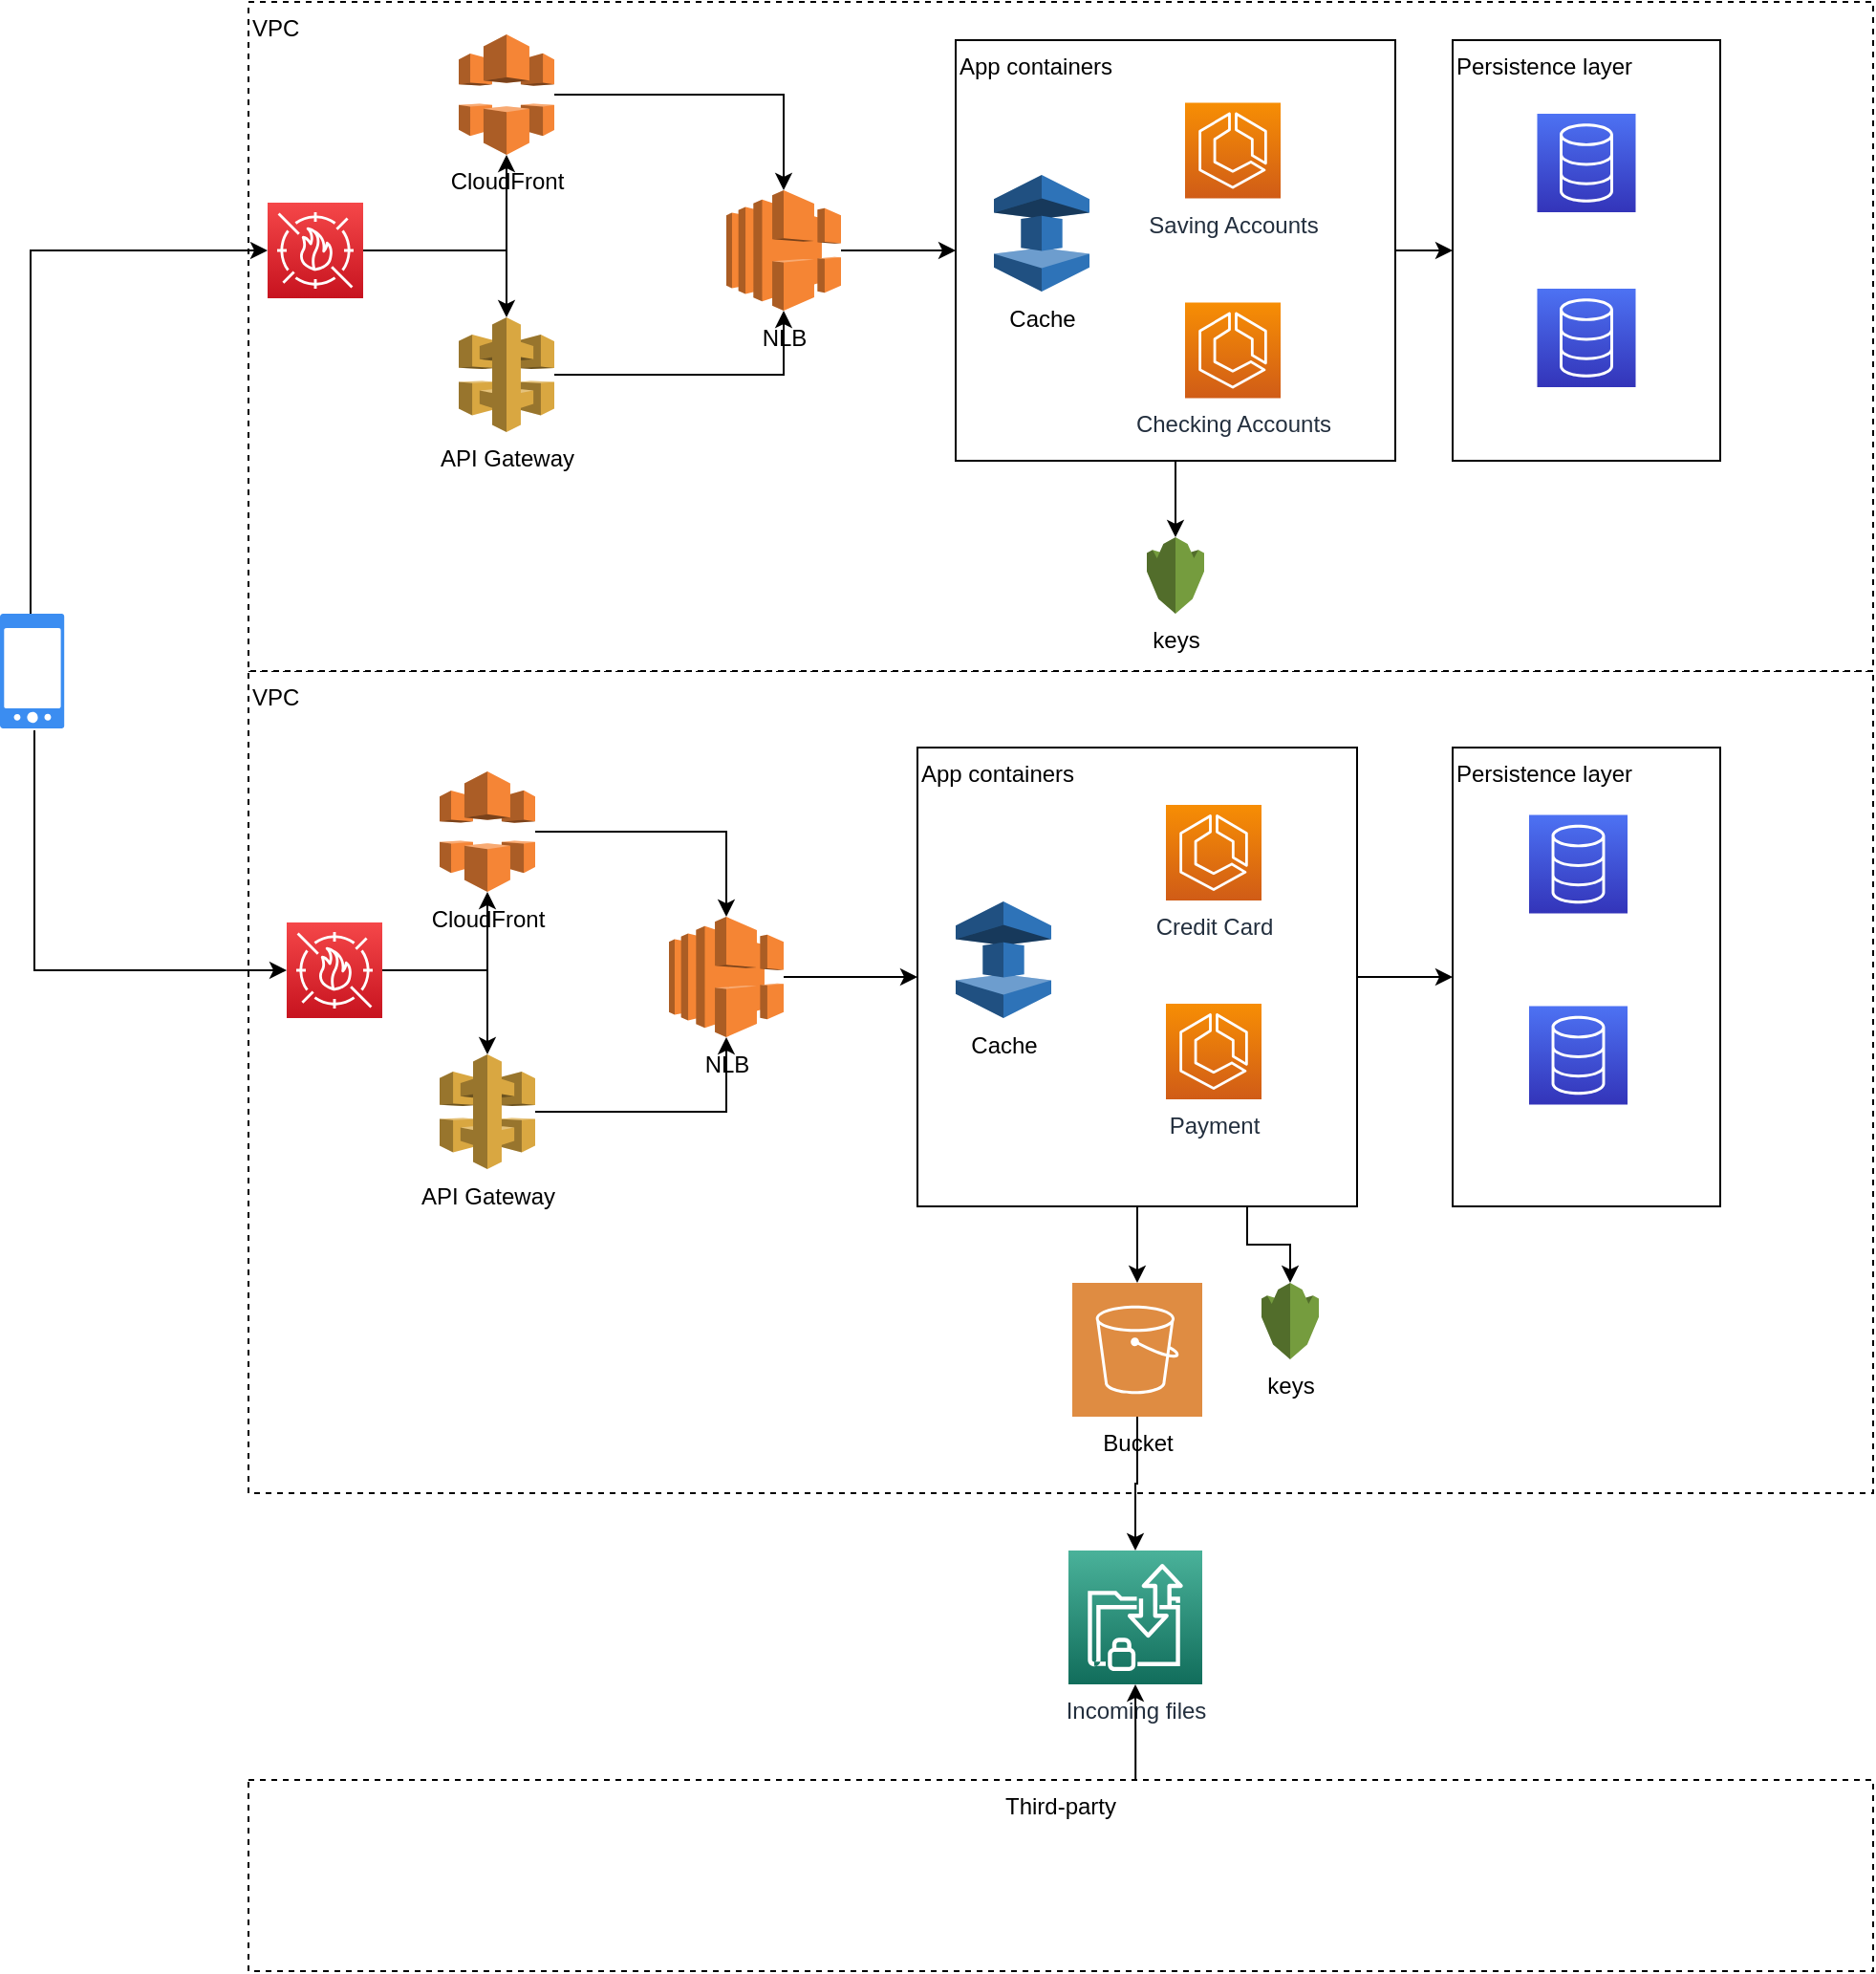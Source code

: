 <mxfile version="20.8.16" type="github">
  <diagram id="5bzbKDXPPmBTwJNbyLpx" name="Página-1">
    <mxGraphModel dx="1362" dy="769" grid="1" gridSize="10" guides="1" tooltips="1" connect="1" arrows="1" fold="1" page="0" pageScale="1" pageWidth="827" pageHeight="1169" math="0" shadow="0">
      <root>
        <mxCell id="0" />
        <mxCell id="1" parent="0" />
        <mxCell id="rhNm14BsYkUtB-FH_xdw-1" value="VPC" style="rounded=0;whiteSpace=wrap;html=1;verticalAlign=top;dashed=1;align=left;" parent="1" vertex="1">
          <mxGeometry x="140" y="490" width="850" height="430" as="geometry" />
        </mxCell>
        <mxCell id="9ftaW-9AjqoJVhmIAfhh-5" value="VPC" style="rounded=0;whiteSpace=wrap;html=1;verticalAlign=top;dashed=1;align=left;" parent="1" vertex="1">
          <mxGeometry x="140" y="140" width="850" height="350" as="geometry" />
        </mxCell>
        <mxCell id="rhNm14BsYkUtB-FH_xdw-19" style="edgeStyle=orthogonalEdgeStyle;rounded=0;orthogonalLoop=1;jettySize=auto;html=1;entryX=0;entryY=0.5;entryDx=0;entryDy=0;entryPerimeter=0;exitX=0.536;exitY=1.017;exitDx=0;exitDy=0;exitPerimeter=0;" parent="1" source="9ftaW-9AjqoJVhmIAfhh-1" target="rhNm14BsYkUtB-FH_xdw-18" edge="1">
          <mxGeometry relative="1" as="geometry" />
        </mxCell>
        <mxCell id="HG0-ayHvn7cH8IdB8Elm-4" style="edgeStyle=orthogonalEdgeStyle;rounded=0;orthogonalLoop=1;jettySize=auto;html=1;entryX=0;entryY=0.5;entryDx=0;entryDy=0;entryPerimeter=0;exitX=0.476;exitY=0.017;exitDx=0;exitDy=0;exitPerimeter=0;" edge="1" parent="1" source="9ftaW-9AjqoJVhmIAfhh-1" target="HG0-ayHvn7cH8IdB8Elm-1">
          <mxGeometry relative="1" as="geometry" />
        </mxCell>
        <mxCell id="9ftaW-9AjqoJVhmIAfhh-1" value="" style="sketch=0;html=1;aspect=fixed;strokeColor=none;shadow=0;align=center;verticalAlign=top;fillColor=#3B8DF1;shape=mxgraph.gcp2.phone_android" parent="1" vertex="1">
          <mxGeometry x="10" y="460" width="33.6" height="60" as="geometry" />
        </mxCell>
        <mxCell id="HG0-ayHvn7cH8IdB8Elm-5" style="edgeStyle=orthogonalEdgeStyle;rounded=0;orthogonalLoop=1;jettySize=auto;html=1;" edge="1" parent="1" source="9ftaW-9AjqoJVhmIAfhh-2" target="9ftaW-9AjqoJVhmIAfhh-6">
          <mxGeometry relative="1" as="geometry" />
        </mxCell>
        <mxCell id="9ftaW-9AjqoJVhmIAfhh-2" value="CloudFront" style="outlineConnect=0;dashed=0;verticalLabelPosition=bottom;verticalAlign=top;align=center;html=1;shape=mxgraph.aws3.cloudfront;fillColor=#F58536;gradientColor=none;" parent="1" vertex="1">
          <mxGeometry x="250" y="157" width="50" height="63" as="geometry" />
        </mxCell>
        <mxCell id="9ftaW-9AjqoJVhmIAfhh-17" style="edgeStyle=orthogonalEdgeStyle;rounded=0;orthogonalLoop=1;jettySize=auto;html=1;" parent="1" source="9ftaW-9AjqoJVhmIAfhh-6" target="9ftaW-9AjqoJVhmIAfhh-13" edge="1">
          <mxGeometry relative="1" as="geometry" />
        </mxCell>
        <mxCell id="9ftaW-9AjqoJVhmIAfhh-6" value="NLB" style="outlineConnect=0;dashed=0;verticalLabelPosition=bottom;verticalAlign=top;align=center;html=1;shape=mxgraph.aws3.elastic_load_balancing;fillColor=#F58534;gradientColor=none;" parent="1" vertex="1">
          <mxGeometry x="390" y="238.5" width="60" height="63" as="geometry" />
        </mxCell>
        <mxCell id="HG0-ayHvn7cH8IdB8Elm-6" style="edgeStyle=orthogonalEdgeStyle;rounded=0;orthogonalLoop=1;jettySize=auto;html=1;entryX=0.5;entryY=1;entryDx=0;entryDy=0;entryPerimeter=0;" edge="1" parent="1" source="9ftaW-9AjqoJVhmIAfhh-7" target="9ftaW-9AjqoJVhmIAfhh-6">
          <mxGeometry relative="1" as="geometry" />
        </mxCell>
        <mxCell id="9ftaW-9AjqoJVhmIAfhh-7" value="API Gateway" style="outlineConnect=0;dashed=0;verticalLabelPosition=bottom;verticalAlign=top;align=center;html=1;shape=mxgraph.aws3.api_gateway;fillColor=#D9A741;gradientColor=none;" parent="1" vertex="1">
          <mxGeometry x="250" y="305" width="50" height="60" as="geometry" />
        </mxCell>
        <mxCell id="9ftaW-9AjqoJVhmIAfhh-22" style="edgeStyle=orthogonalEdgeStyle;rounded=0;orthogonalLoop=1;jettySize=auto;html=1;entryX=0;entryY=0.5;entryDx=0;entryDy=0;" parent="1" source="9ftaW-9AjqoJVhmIAfhh-13" target="9ftaW-9AjqoJVhmIAfhh-18" edge="1">
          <mxGeometry relative="1" as="geometry" />
        </mxCell>
        <mxCell id="rhNm14BsYkUtB-FH_xdw-29" style="edgeStyle=orthogonalEdgeStyle;rounded=0;orthogonalLoop=1;jettySize=auto;html=1;" parent="1" source="9ftaW-9AjqoJVhmIAfhh-13" target="rhNm14BsYkUtB-FH_xdw-28" edge="1">
          <mxGeometry relative="1" as="geometry" />
        </mxCell>
        <mxCell id="9ftaW-9AjqoJVhmIAfhh-13" value="&lt;div&gt;App containers&lt;br&gt;&lt;/div&gt;" style="rounded=0;whiteSpace=wrap;html=1;align=left;verticalAlign=top;" parent="1" vertex="1">
          <mxGeometry x="510" y="160" width="230" height="220" as="geometry" />
        </mxCell>
        <mxCell id="9ftaW-9AjqoJVhmIAfhh-12" value="Cache" style="outlineConnect=0;dashed=0;verticalLabelPosition=bottom;verticalAlign=top;align=center;html=1;shape=mxgraph.aws3.elasticache;fillColor=#2E73B8;gradientColor=none;" parent="1" vertex="1">
          <mxGeometry x="530" y="230.5" width="50" height="61" as="geometry" />
        </mxCell>
        <mxCell id="9ftaW-9AjqoJVhmIAfhh-14" value="Saving Accounts" style="sketch=0;points=[[0,0,0],[0.25,0,0],[0.5,0,0],[0.75,0,0],[1,0,0],[0,1,0],[0.25,1,0],[0.5,1,0],[0.75,1,0],[1,1,0],[0,0.25,0],[0,0.5,0],[0,0.75,0],[1,0.25,0],[1,0.5,0],[1,0.75,0]];outlineConnect=0;fontColor=#232F3E;gradientColor=#F78E04;gradientDirection=north;fillColor=#D05C17;strokeColor=#ffffff;dashed=0;verticalLabelPosition=bottom;verticalAlign=top;align=center;html=1;fontSize=12;fontStyle=0;aspect=fixed;shape=mxgraph.aws4.resourceIcon;resIcon=mxgraph.aws4.ecs;" parent="1" vertex="1">
          <mxGeometry x="630" y="192.75" width="50" height="50" as="geometry" />
        </mxCell>
        <mxCell id="9ftaW-9AjqoJVhmIAfhh-15" value="Checking Accounts" style="sketch=0;points=[[0,0,0],[0.25,0,0],[0.5,0,0],[0.75,0,0],[1,0,0],[0,1,0],[0.25,1,0],[0.5,1,0],[0.75,1,0],[1,1,0],[0,0.25,0],[0,0.5,0],[0,0.75,0],[1,0.25,0],[1,0.5,0],[1,0.75,0]];outlineConnect=0;fontColor=#232F3E;gradientColor=#F78E04;gradientDirection=north;fillColor=#D05C17;strokeColor=#ffffff;dashed=0;verticalLabelPosition=bottom;verticalAlign=top;align=center;html=1;fontSize=12;fontStyle=0;aspect=fixed;shape=mxgraph.aws4.resourceIcon;resIcon=mxgraph.aws4.ecs;" parent="1" vertex="1">
          <mxGeometry x="630" y="297.25" width="50" height="50" as="geometry" />
        </mxCell>
        <mxCell id="9ftaW-9AjqoJVhmIAfhh-18" value="Persistence layer" style="rounded=0;whiteSpace=wrap;html=1;align=left;verticalAlign=top;" parent="1" vertex="1">
          <mxGeometry x="770" y="160" width="140" height="220" as="geometry" />
        </mxCell>
        <mxCell id="9ftaW-9AjqoJVhmIAfhh-19" value="" style="sketch=0;points=[[0,0,0],[0.25,0,0],[0.5,0,0],[0.75,0,0],[1,0,0],[0,1,0],[0.25,1,0],[0.5,1,0],[0.75,1,0],[1,1,0],[0,0.25,0],[0,0.5,0],[0,0.75,0],[1,0.25,0],[1,0.5,0],[1,0.75,0]];outlineConnect=0;fontColor=#232F3E;gradientColor=#4D72F3;gradientDirection=north;fillColor=#3334B9;strokeColor=#ffffff;dashed=0;verticalLabelPosition=bottom;verticalAlign=top;align=center;html=1;fontSize=12;fontStyle=0;aspect=fixed;shape=mxgraph.aws4.resourceIcon;resIcon=mxgraph.aws4.database;" parent="1" vertex="1">
          <mxGeometry x="814.25" y="198.5" width="51.5" height="51.5" as="geometry" />
        </mxCell>
        <mxCell id="9ftaW-9AjqoJVhmIAfhh-20" value="" style="sketch=0;points=[[0,0,0],[0.25,0,0],[0.5,0,0],[0.75,0,0],[1,0,0],[0,1,0],[0.25,1,0],[0.5,1,0],[0.75,1,0],[1,1,0],[0,0.25,0],[0,0.5,0],[0,0.75,0],[1,0.25,0],[1,0.5,0],[1,0.75,0]];outlineConnect=0;fontColor=#232F3E;gradientColor=#4D72F3;gradientDirection=north;fillColor=#3334B9;strokeColor=#ffffff;dashed=0;verticalLabelPosition=bottom;verticalAlign=top;align=center;html=1;fontSize=12;fontStyle=0;aspect=fixed;shape=mxgraph.aws4.resourceIcon;resIcon=mxgraph.aws4.database;" parent="1" vertex="1">
          <mxGeometry x="814.25" y="290" width="51.5" height="51.5" as="geometry" />
        </mxCell>
        <mxCell id="rhNm14BsYkUtB-FH_xdw-8" style="edgeStyle=orthogonalEdgeStyle;rounded=0;orthogonalLoop=1;jettySize=auto;html=1;" parent="1" source="rhNm14BsYkUtB-FH_xdw-4" target="rhNm14BsYkUtB-FH_xdw-9" edge="1">
          <mxGeometry relative="1" as="geometry" />
        </mxCell>
        <mxCell id="rhNm14BsYkUtB-FH_xdw-17" style="edgeStyle=orthogonalEdgeStyle;rounded=0;orthogonalLoop=1;jettySize=auto;html=1;" parent="1" source="rhNm14BsYkUtB-FH_xdw-4" target="rhNm14BsYkUtB-FH_xdw-14" edge="1">
          <mxGeometry relative="1" as="geometry" />
        </mxCell>
        <mxCell id="rhNm14BsYkUtB-FH_xdw-31" style="edgeStyle=orthogonalEdgeStyle;rounded=0;orthogonalLoop=1;jettySize=auto;html=1;exitX=0.75;exitY=1;exitDx=0;exitDy=0;" parent="1" source="rhNm14BsYkUtB-FH_xdw-4" target="rhNm14BsYkUtB-FH_xdw-30" edge="1">
          <mxGeometry relative="1" as="geometry" />
        </mxCell>
        <mxCell id="rhNm14BsYkUtB-FH_xdw-4" value="&lt;div&gt;App containers&lt;br&gt;&lt;/div&gt;" style="rounded=0;whiteSpace=wrap;html=1;align=left;verticalAlign=top;" parent="1" vertex="1">
          <mxGeometry x="490" y="530" width="230" height="240" as="geometry" />
        </mxCell>
        <mxCell id="rhNm14BsYkUtB-FH_xdw-5" value="Cache" style="outlineConnect=0;dashed=0;verticalLabelPosition=bottom;verticalAlign=top;align=center;html=1;shape=mxgraph.aws3.elasticache;fillColor=#2E73B8;gradientColor=none;" parent="1" vertex="1">
          <mxGeometry x="510" y="610.5" width="50" height="61" as="geometry" />
        </mxCell>
        <mxCell id="rhNm14BsYkUtB-FH_xdw-6" value="Credit Card" style="sketch=0;points=[[0,0,0],[0.25,0,0],[0.5,0,0],[0.75,0,0],[1,0,0],[0,1,0],[0.25,1,0],[0.5,1,0],[0.75,1,0],[1,1,0],[0,0.25,0],[0,0.5,0],[0,0.75,0],[1,0.25,0],[1,0.5,0],[1,0.75,0]];outlineConnect=0;fontColor=#232F3E;gradientColor=#F78E04;gradientDirection=north;fillColor=#D05C17;strokeColor=#ffffff;dashed=0;verticalLabelPosition=bottom;verticalAlign=top;align=center;html=1;fontSize=12;fontStyle=0;aspect=fixed;shape=mxgraph.aws4.resourceIcon;resIcon=mxgraph.aws4.ecs;" parent="1" vertex="1">
          <mxGeometry x="620" y="560" width="50" height="50" as="geometry" />
        </mxCell>
        <mxCell id="rhNm14BsYkUtB-FH_xdw-7" value="Payment" style="sketch=0;points=[[0,0,0],[0.25,0,0],[0.5,0,0],[0.75,0,0],[1,0,0],[0,1,0],[0.25,1,0],[0.5,1,0],[0.75,1,0],[1,1,0],[0,0.25,0],[0,0.5,0],[0,0.75,0],[1,0.25,0],[1,0.5,0],[1,0.75,0]];outlineConnect=0;fontColor=#232F3E;gradientColor=#F78E04;gradientDirection=north;fillColor=#D05C17;strokeColor=#ffffff;dashed=0;verticalLabelPosition=bottom;verticalAlign=top;align=center;html=1;fontSize=12;fontStyle=0;aspect=fixed;shape=mxgraph.aws4.resourceIcon;resIcon=mxgraph.aws4.ecs;" parent="1" vertex="1">
          <mxGeometry x="620" y="664" width="50" height="50" as="geometry" />
        </mxCell>
        <mxCell id="rhNm14BsYkUtB-FH_xdw-11" style="edgeStyle=orthogonalEdgeStyle;rounded=0;orthogonalLoop=1;jettySize=auto;html=1;" parent="1" source="rhNm14BsYkUtB-FH_xdw-9" target="rhNm14BsYkUtB-FH_xdw-10" edge="1">
          <mxGeometry relative="1" as="geometry" />
        </mxCell>
        <mxCell id="rhNm14BsYkUtB-FH_xdw-9" value="Bucket" style="sketch=0;pointerEvents=1;shadow=0;dashed=0;html=1;strokeColor=none;fillColor=#DF8C42;labelPosition=center;verticalLabelPosition=bottom;verticalAlign=top;align=center;outlineConnect=0;shape=mxgraph.veeam2.aws_s3;" parent="1" vertex="1">
          <mxGeometry x="571" y="810" width="68" height="70" as="geometry" />
        </mxCell>
        <mxCell id="rhNm14BsYkUtB-FH_xdw-10" value="Incoming files" style="sketch=0;points=[[0,0,0],[0.25,0,0],[0.5,0,0],[0.75,0,0],[1,0,0],[0,1,0],[0.25,1,0],[0.5,1,0],[0.75,1,0],[1,1,0],[0,0.25,0],[0,0.5,0],[0,0.75,0],[1,0.25,0],[1,0.5,0],[1,0.75,0]];outlineConnect=0;fontColor=#232F3E;gradientColor=#4AB29A;gradientDirection=north;fillColor=#116D5B;strokeColor=#ffffff;dashed=0;verticalLabelPosition=bottom;verticalAlign=top;align=center;html=1;fontSize=12;fontStyle=0;aspect=fixed;shape=mxgraph.aws4.resourceIcon;resIcon=mxgraph.aws4.transfer_for_sftp;" parent="1" vertex="1">
          <mxGeometry x="569" y="950" width="70" height="70" as="geometry" />
        </mxCell>
        <mxCell id="rhNm14BsYkUtB-FH_xdw-13" style="edgeStyle=orthogonalEdgeStyle;rounded=0;orthogonalLoop=1;jettySize=auto;html=1;entryX=0.5;entryY=1;entryDx=0;entryDy=0;entryPerimeter=0;exitX=0.546;exitY=0.01;exitDx=0;exitDy=0;exitPerimeter=0;" parent="1" source="rhNm14BsYkUtB-FH_xdw-12" target="rhNm14BsYkUtB-FH_xdw-10" edge="1">
          <mxGeometry relative="1" as="geometry" />
        </mxCell>
        <mxCell id="rhNm14BsYkUtB-FH_xdw-12" value="Third-party" style="rounded=0;whiteSpace=wrap;html=1;verticalAlign=top;dashed=1;" parent="1" vertex="1">
          <mxGeometry x="140" y="1070" width="850" height="100" as="geometry" />
        </mxCell>
        <mxCell id="rhNm14BsYkUtB-FH_xdw-14" value="Persistence layer" style="rounded=0;whiteSpace=wrap;html=1;align=left;verticalAlign=top;" parent="1" vertex="1">
          <mxGeometry x="770" y="530" width="140" height="240" as="geometry" />
        </mxCell>
        <mxCell id="rhNm14BsYkUtB-FH_xdw-15" value="" style="sketch=0;points=[[0,0,0],[0.25,0,0],[0.5,0,0],[0.75,0,0],[1,0,0],[0,1,0],[0.25,1,0],[0.5,1,0],[0.75,1,0],[1,1,0],[0,0.25,0],[0,0.5,0],[0,0.75,0],[1,0.25,0],[1,0.5,0],[1,0.75,0]];outlineConnect=0;fontColor=#232F3E;gradientColor=#4D72F3;gradientDirection=north;fillColor=#3334B9;strokeColor=#ffffff;dashed=0;verticalLabelPosition=bottom;verticalAlign=top;align=center;html=1;fontSize=12;fontStyle=0;aspect=fixed;shape=mxgraph.aws4.resourceIcon;resIcon=mxgraph.aws4.database;" parent="1" vertex="1">
          <mxGeometry x="810" y="565.25" width="51.5" height="51.5" as="geometry" />
        </mxCell>
        <mxCell id="rhNm14BsYkUtB-FH_xdw-16" value="" style="sketch=0;points=[[0,0,0],[0.25,0,0],[0.5,0,0],[0.75,0,0],[1,0,0],[0,1,0],[0.25,1,0],[0.5,1,0],[0.75,1,0],[1,1,0],[0,0.25,0],[0,0.5,0],[0,0.75,0],[1,0.25,0],[1,0.5,0],[1,0.75,0]];outlineConnect=0;fontColor=#232F3E;gradientColor=#4D72F3;gradientDirection=north;fillColor=#3334B9;strokeColor=#ffffff;dashed=0;verticalLabelPosition=bottom;verticalAlign=top;align=center;html=1;fontSize=12;fontStyle=0;aspect=fixed;shape=mxgraph.aws4.resourceIcon;resIcon=mxgraph.aws4.database;" parent="1" vertex="1">
          <mxGeometry x="810" y="665.25" width="51.5" height="51.5" as="geometry" />
        </mxCell>
        <mxCell id="rhNm14BsYkUtB-FH_xdw-23" style="edgeStyle=orthogonalEdgeStyle;rounded=0;orthogonalLoop=1;jettySize=auto;html=1;" parent="1" source="rhNm14BsYkUtB-FH_xdw-18" target="rhNm14BsYkUtB-FH_xdw-20" edge="1">
          <mxGeometry relative="1" as="geometry" />
        </mxCell>
        <mxCell id="rhNm14BsYkUtB-FH_xdw-24" style="edgeStyle=orthogonalEdgeStyle;rounded=0;orthogonalLoop=1;jettySize=auto;html=1;" parent="1" source="rhNm14BsYkUtB-FH_xdw-18" target="rhNm14BsYkUtB-FH_xdw-22" edge="1">
          <mxGeometry relative="1" as="geometry" />
        </mxCell>
        <mxCell id="rhNm14BsYkUtB-FH_xdw-18" value="" style="sketch=0;points=[[0,0,0],[0.25,0,0],[0.5,0,0],[0.75,0,0],[1,0,0],[0,1,0],[0.25,1,0],[0.5,1,0],[0.75,1,0],[1,1,0],[0,0.25,0],[0,0.5,0],[0,0.75,0],[1,0.25,0],[1,0.5,0],[1,0.75,0]];outlineConnect=0;fontColor=#232F3E;gradientColor=#F54749;gradientDirection=north;fillColor=#C7131F;strokeColor=#ffffff;dashed=0;verticalLabelPosition=bottom;verticalAlign=top;align=center;html=1;fontSize=12;fontStyle=0;aspect=fixed;shape=mxgraph.aws4.resourceIcon;resIcon=mxgraph.aws4.waf;" parent="1" vertex="1">
          <mxGeometry x="160" y="621.5" width="50" height="50" as="geometry" />
        </mxCell>
        <mxCell id="rhNm14BsYkUtB-FH_xdw-25" style="edgeStyle=orthogonalEdgeStyle;rounded=0;orthogonalLoop=1;jettySize=auto;html=1;" parent="1" source="rhNm14BsYkUtB-FH_xdw-20" target="rhNm14BsYkUtB-FH_xdw-21" edge="1">
          <mxGeometry relative="1" as="geometry" />
        </mxCell>
        <mxCell id="rhNm14BsYkUtB-FH_xdw-20" value="CloudFront" style="outlineConnect=0;dashed=0;verticalLabelPosition=bottom;verticalAlign=top;align=center;html=1;shape=mxgraph.aws3.cloudfront;fillColor=#F58536;gradientColor=none;" parent="1" vertex="1">
          <mxGeometry x="240" y="542.5" width="50" height="63" as="geometry" />
        </mxCell>
        <mxCell id="rhNm14BsYkUtB-FH_xdw-27" style="edgeStyle=orthogonalEdgeStyle;rounded=0;orthogonalLoop=1;jettySize=auto;html=1;" parent="1" source="rhNm14BsYkUtB-FH_xdw-21" target="rhNm14BsYkUtB-FH_xdw-4" edge="1">
          <mxGeometry relative="1" as="geometry" />
        </mxCell>
        <mxCell id="rhNm14BsYkUtB-FH_xdw-21" value="NLB" style="outlineConnect=0;dashed=0;verticalLabelPosition=bottom;verticalAlign=top;align=center;html=1;shape=mxgraph.aws3.elastic_load_balancing;fillColor=#F58534;gradientColor=none;" parent="1" vertex="1">
          <mxGeometry x="360" y="618.5" width="60" height="63" as="geometry" />
        </mxCell>
        <mxCell id="rhNm14BsYkUtB-FH_xdw-26" style="edgeStyle=orthogonalEdgeStyle;rounded=0;orthogonalLoop=1;jettySize=auto;html=1;" parent="1" source="rhNm14BsYkUtB-FH_xdw-22" target="rhNm14BsYkUtB-FH_xdw-21" edge="1">
          <mxGeometry relative="1" as="geometry" />
        </mxCell>
        <mxCell id="rhNm14BsYkUtB-FH_xdw-22" value="API Gateway" style="outlineConnect=0;dashed=0;verticalLabelPosition=bottom;verticalAlign=top;align=center;html=1;shape=mxgraph.aws3.api_gateway;fillColor=#D9A741;gradientColor=none;" parent="1" vertex="1">
          <mxGeometry x="240" y="690.5" width="50" height="60" as="geometry" />
        </mxCell>
        <mxCell id="rhNm14BsYkUtB-FH_xdw-28" value="keys" style="outlineConnect=0;dashed=0;verticalLabelPosition=bottom;verticalAlign=top;align=center;html=1;shape=mxgraph.aws3.kms;fillColor=#759C3E;gradientColor=none;" parent="1" vertex="1">
          <mxGeometry x="610" y="420" width="30" height="40" as="geometry" />
        </mxCell>
        <mxCell id="rhNm14BsYkUtB-FH_xdw-30" value="keys" style="outlineConnect=0;dashed=0;verticalLabelPosition=bottom;verticalAlign=top;align=center;html=1;shape=mxgraph.aws3.kms;fillColor=#759C3E;gradientColor=none;" parent="1" vertex="1">
          <mxGeometry x="670" y="810" width="30" height="40" as="geometry" />
        </mxCell>
        <mxCell id="HG0-ayHvn7cH8IdB8Elm-2" style="edgeStyle=orthogonalEdgeStyle;rounded=0;orthogonalLoop=1;jettySize=auto;html=1;" edge="1" parent="1" source="HG0-ayHvn7cH8IdB8Elm-1" target="9ftaW-9AjqoJVhmIAfhh-2">
          <mxGeometry relative="1" as="geometry" />
        </mxCell>
        <mxCell id="HG0-ayHvn7cH8IdB8Elm-3" style="edgeStyle=orthogonalEdgeStyle;rounded=0;orthogonalLoop=1;jettySize=auto;html=1;" edge="1" parent="1" source="HG0-ayHvn7cH8IdB8Elm-1" target="9ftaW-9AjqoJVhmIAfhh-7">
          <mxGeometry relative="1" as="geometry" />
        </mxCell>
        <mxCell id="HG0-ayHvn7cH8IdB8Elm-1" value="" style="sketch=0;points=[[0,0,0],[0.25,0,0],[0.5,0,0],[0.75,0,0],[1,0,0],[0,1,0],[0.25,1,0],[0.5,1,0],[0.75,1,0],[1,1,0],[0,0.25,0],[0,0.5,0],[0,0.75,0],[1,0.25,0],[1,0.5,0],[1,0.75,0]];outlineConnect=0;fontColor=#232F3E;gradientColor=#F54749;gradientDirection=north;fillColor=#C7131F;strokeColor=#ffffff;dashed=0;verticalLabelPosition=bottom;verticalAlign=top;align=center;html=1;fontSize=12;fontStyle=0;aspect=fixed;shape=mxgraph.aws4.resourceIcon;resIcon=mxgraph.aws4.waf;" vertex="1" parent="1">
          <mxGeometry x="150" y="245" width="50" height="50" as="geometry" />
        </mxCell>
      </root>
    </mxGraphModel>
  </diagram>
</mxfile>
